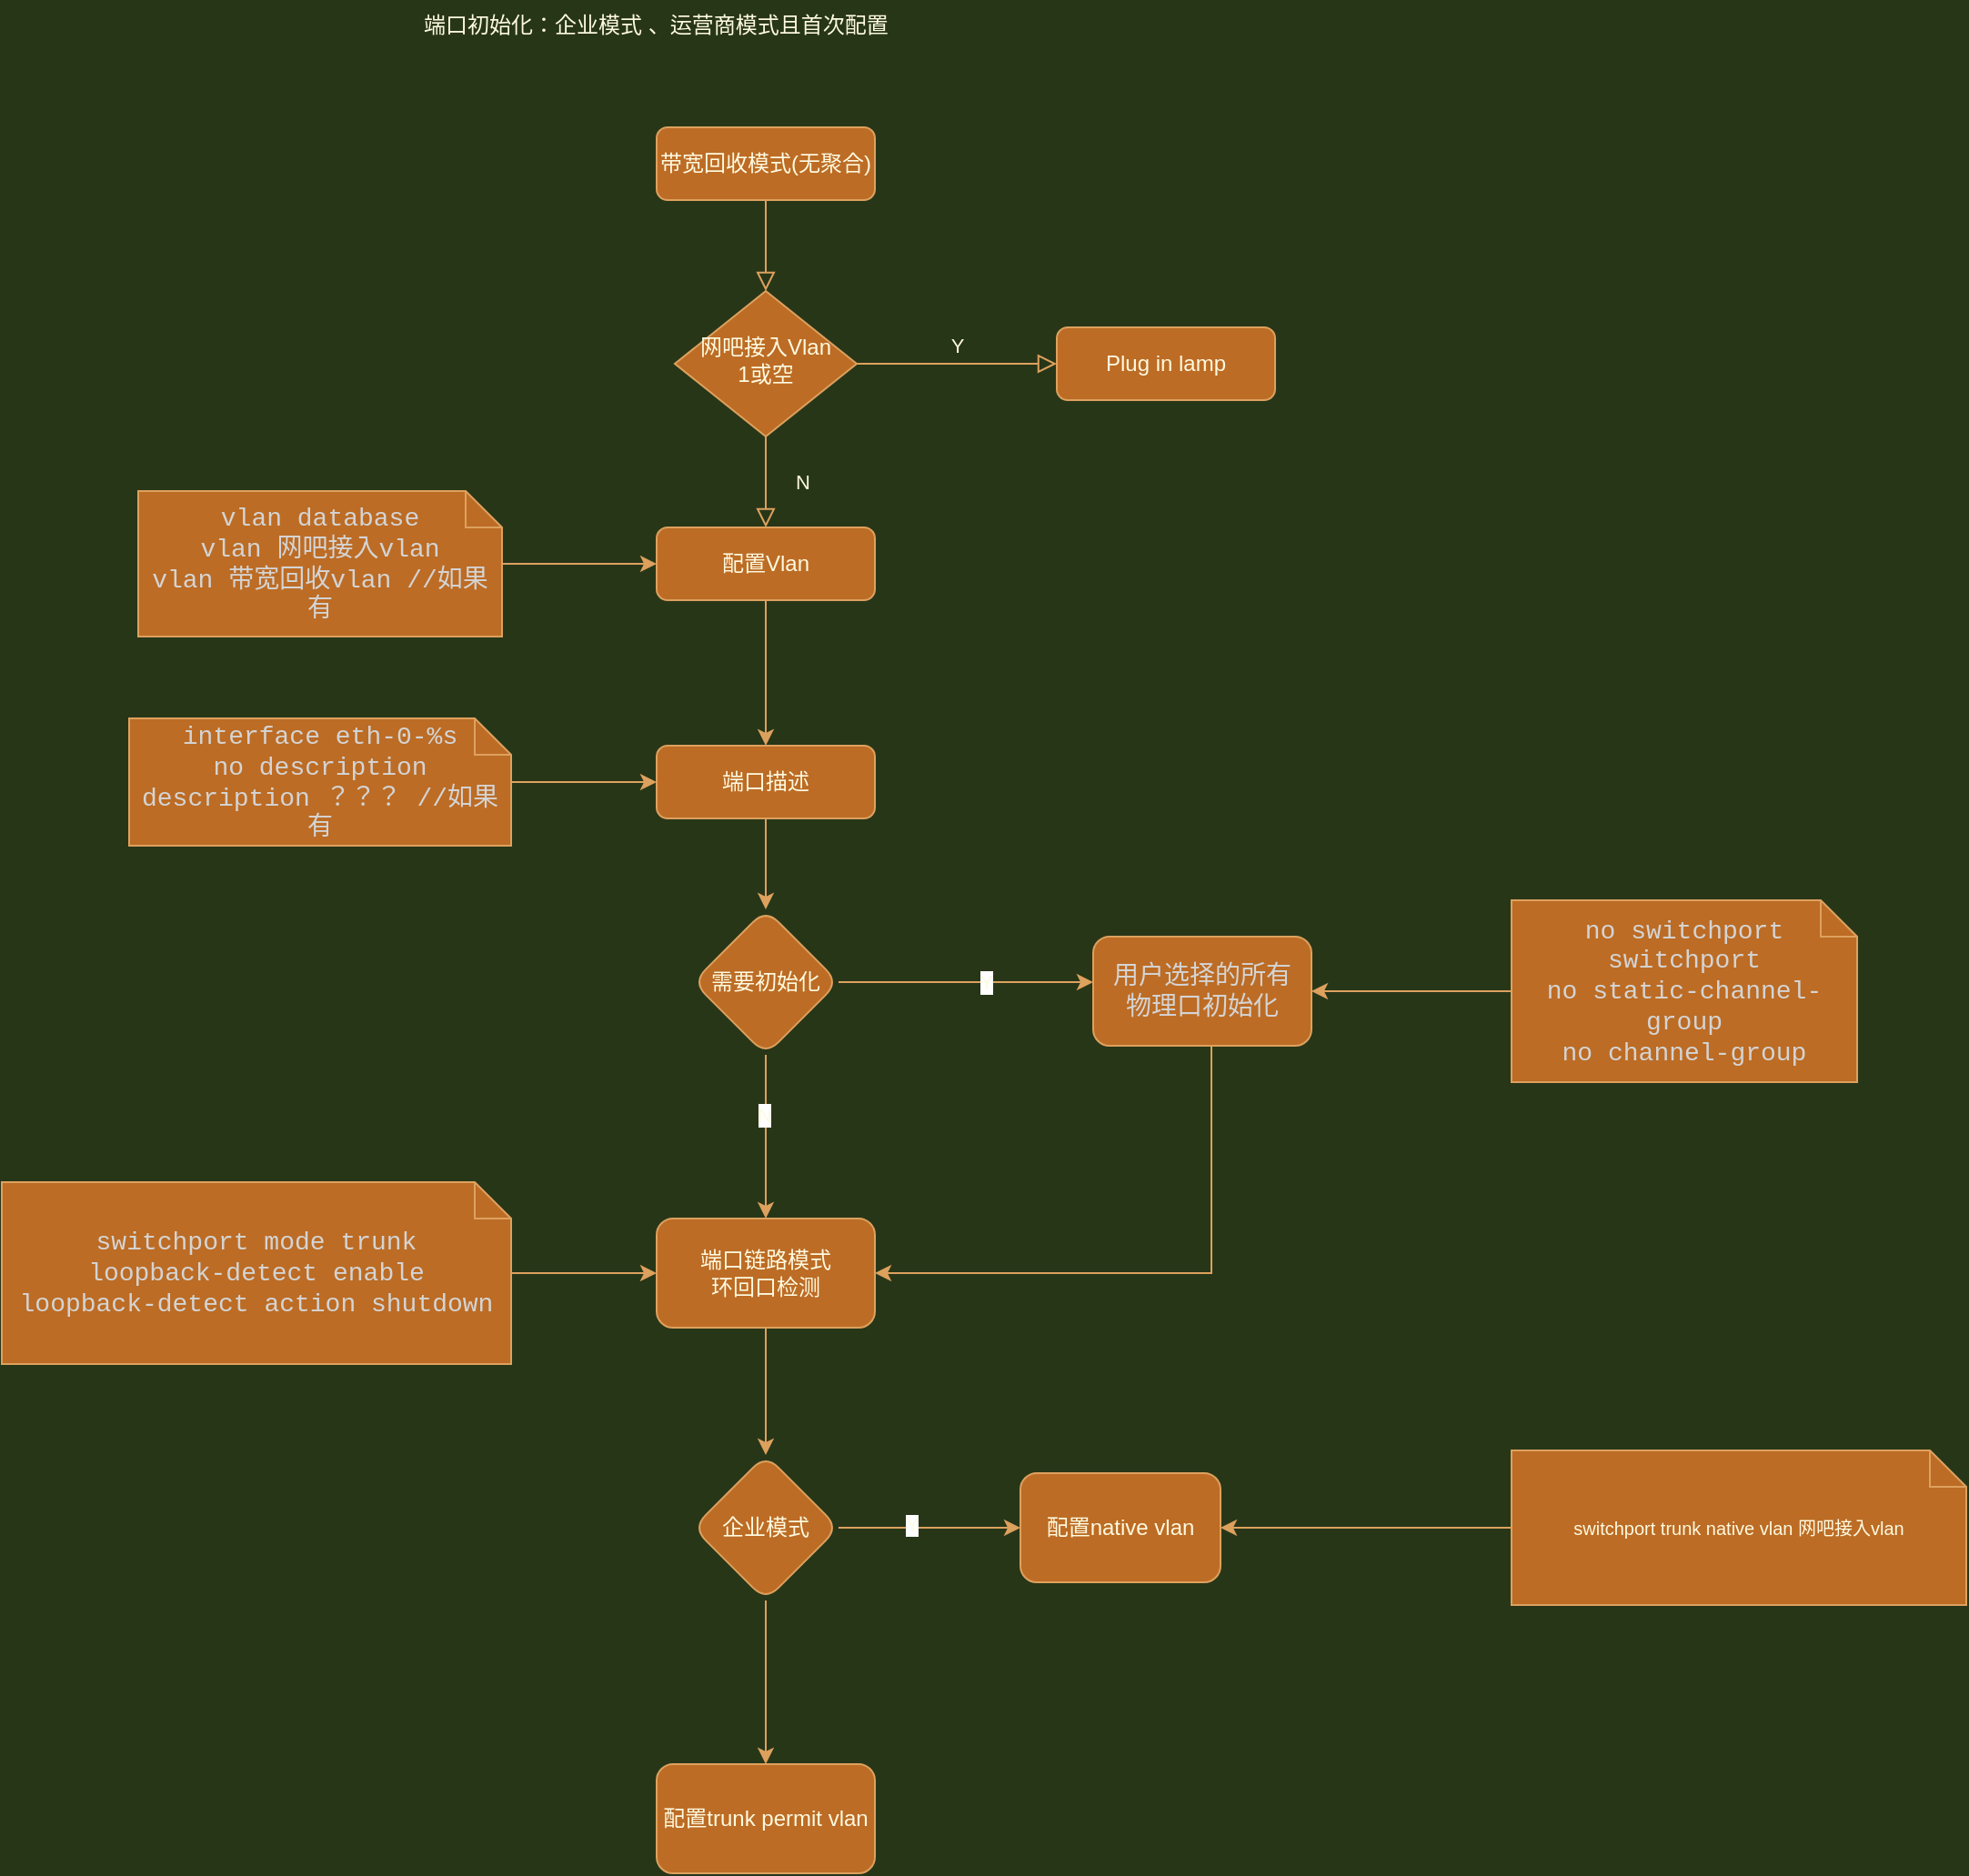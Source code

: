 <mxfile version="20.6.2" type="github">
  <diagram id="C5RBs43oDa-KdzZeNtuy" name="企业模式">
    <mxGraphModel dx="1974" dy="417" grid="1" gridSize="10" guides="1" tooltips="1" connect="1" arrows="1" fold="1" page="1" pageScale="1" pageWidth="827" pageHeight="1169" background="#283618" math="0" shadow="0">
      <root>
        <mxCell id="WIyWlLk6GJQsqaUBKTNV-0" />
        <mxCell id="WIyWlLk6GJQsqaUBKTNV-1" parent="WIyWlLk6GJQsqaUBKTNV-0" />
        <mxCell id="WIyWlLk6GJQsqaUBKTNV-2" value="" style="rounded=0;html=1;jettySize=auto;orthogonalLoop=1;fontSize=11;endArrow=block;endFill=0;endSize=8;strokeWidth=1;shadow=0;labelBackgroundColor=none;edgeStyle=orthogonalEdgeStyle;strokeColor=#DDA15E;fontColor=#FEFAE0;" parent="WIyWlLk6GJQsqaUBKTNV-1" source="WIyWlLk6GJQsqaUBKTNV-3" target="WIyWlLk6GJQsqaUBKTNV-6" edge="1">
          <mxGeometry relative="1" as="geometry" />
        </mxCell>
        <mxCell id="WIyWlLk6GJQsqaUBKTNV-3" value="带宽回收模式(无聚合)" style="rounded=1;whiteSpace=wrap;html=1;fontSize=12;glass=0;strokeWidth=1;shadow=0;fillColor=#BC6C25;strokeColor=#DDA15E;fontColor=#FEFAE0;" parent="WIyWlLk6GJQsqaUBKTNV-1" vertex="1">
          <mxGeometry x="160" y="80" width="120" height="40" as="geometry" />
        </mxCell>
        <mxCell id="WIyWlLk6GJQsqaUBKTNV-4" value="N" style="rounded=0;html=1;jettySize=auto;orthogonalLoop=1;fontSize=11;endArrow=block;endFill=0;endSize=8;strokeWidth=1;shadow=0;labelBackgroundColor=none;edgeStyle=orthogonalEdgeStyle;strokeColor=#DDA15E;fontColor=#FEFAE0;" parent="WIyWlLk6GJQsqaUBKTNV-1" source="WIyWlLk6GJQsqaUBKTNV-6" target="jYcGKKyAP8I1KN-inCQs-3" edge="1">
          <mxGeometry y="20" relative="1" as="geometry">
            <mxPoint as="offset" />
            <mxPoint x="220" y="330" as="targetPoint" />
          </mxGeometry>
        </mxCell>
        <mxCell id="WIyWlLk6GJQsqaUBKTNV-5" value="Y" style="edgeStyle=orthogonalEdgeStyle;rounded=0;html=1;jettySize=auto;orthogonalLoop=1;fontSize=11;endArrow=block;endFill=0;endSize=8;strokeWidth=1;shadow=0;labelBackgroundColor=none;strokeColor=#DDA15E;fontColor=#FEFAE0;" parent="WIyWlLk6GJQsqaUBKTNV-1" source="WIyWlLk6GJQsqaUBKTNV-6" target="WIyWlLk6GJQsqaUBKTNV-7" edge="1">
          <mxGeometry y="10" relative="1" as="geometry">
            <mxPoint as="offset" />
          </mxGeometry>
        </mxCell>
        <mxCell id="WIyWlLk6GJQsqaUBKTNV-6" value="网吧接入Vlan&lt;br&gt;1或空" style="rhombus;whiteSpace=wrap;html=1;shadow=0;fontFamily=Helvetica;fontSize=12;align=center;strokeWidth=1;spacing=6;spacingTop=-4;fillColor=#BC6C25;strokeColor=#DDA15E;fontColor=#FEFAE0;" parent="WIyWlLk6GJQsqaUBKTNV-1" vertex="1">
          <mxGeometry x="170" y="170" width="100" height="80" as="geometry" />
        </mxCell>
        <mxCell id="WIyWlLk6GJQsqaUBKTNV-7" value="Plug in lamp" style="rounded=1;whiteSpace=wrap;html=1;fontSize=12;glass=0;strokeWidth=1;shadow=0;fillColor=#BC6C25;strokeColor=#DDA15E;fontColor=#FEFAE0;" parent="WIyWlLk6GJQsqaUBKTNV-1" vertex="1">
          <mxGeometry x="380" y="190" width="120" height="40" as="geometry" />
        </mxCell>
        <mxCell id="jYcGKKyAP8I1KN-inCQs-1" value="端口初始化：企业模式 、运营商模式且首次配置" style="text;whiteSpace=wrap;html=1;fontColor=#FEFAE0;" vertex="1" parent="WIyWlLk6GJQsqaUBKTNV-1">
          <mxGeometry x="30" y="10" width="290" height="30" as="geometry" />
        </mxCell>
        <mxCell id="jYcGKKyAP8I1KN-inCQs-10" value="" style="edgeStyle=orthogonalEdgeStyle;rounded=0;orthogonalLoop=1;jettySize=auto;html=1;strokeColor=#DDA15E;fontColor=#FEFAE0;fillColor=#BC6C25;" edge="1" parent="WIyWlLk6GJQsqaUBKTNV-1" source="jYcGKKyAP8I1KN-inCQs-3" target="jYcGKKyAP8I1KN-inCQs-9">
          <mxGeometry relative="1" as="geometry" />
        </mxCell>
        <mxCell id="jYcGKKyAP8I1KN-inCQs-3" value="配置Vlan" style="rounded=1;whiteSpace=wrap;html=1;strokeColor=#DDA15E;fontColor=#FEFAE0;fillColor=#BC6C25;" vertex="1" parent="WIyWlLk6GJQsqaUBKTNV-1">
          <mxGeometry x="160" y="300" width="120" height="40" as="geometry" />
        </mxCell>
        <mxCell id="jYcGKKyAP8I1KN-inCQs-7" style="edgeStyle=orthogonalEdgeStyle;rounded=0;orthogonalLoop=1;jettySize=auto;html=1;entryX=0;entryY=0.5;entryDx=0;entryDy=0;strokeColor=#DDA15E;fontColor=#FEFAE0;fillColor=#BC6C25;" edge="1" parent="WIyWlLk6GJQsqaUBKTNV-1" source="jYcGKKyAP8I1KN-inCQs-6" target="jYcGKKyAP8I1KN-inCQs-3">
          <mxGeometry relative="1" as="geometry" />
        </mxCell>
        <mxCell id="jYcGKKyAP8I1KN-inCQs-6" value="&lt;div style=&quot;color: rgb(212, 212, 212); font-family: Consolas, &amp;quot;Courier New&amp;quot;, monospace; font-size: 14px;&quot;&gt;vlan database&lt;/div&gt;&lt;div style=&quot;color: rgb(212, 212, 212); font-family: Consolas, &amp;quot;Courier New&amp;quot;, monospace; font-size: 14px;&quot;&gt;vlan 网吧接入vlan&lt;/div&gt;&lt;div style=&quot;color: rgb(212, 212, 212); font-family: Consolas, &amp;quot;Courier New&amp;quot;, monospace; font-size: 14px;&quot;&gt;vlan 带宽回收vlan //如果有&lt;/div&gt;" style="shape=note;size=20;whiteSpace=wrap;html=1;strokeColor=#DDA15E;fontColor=#FEFAE0;fillColor=#BC6C25;" vertex="1" parent="WIyWlLk6GJQsqaUBKTNV-1">
          <mxGeometry x="-125" y="280" width="200" height="80" as="geometry" />
        </mxCell>
        <mxCell id="jYcGKKyAP8I1KN-inCQs-15" value="" style="edgeStyle=orthogonalEdgeStyle;rounded=0;orthogonalLoop=1;jettySize=auto;html=1;strokeColor=#DDA15E;fontColor=#FEFAE0;fillColor=#BC6C25;" edge="1" parent="WIyWlLk6GJQsqaUBKTNV-1" source="jYcGKKyAP8I1KN-inCQs-9" target="jYcGKKyAP8I1KN-inCQs-14">
          <mxGeometry relative="1" as="geometry" />
        </mxCell>
        <mxCell id="jYcGKKyAP8I1KN-inCQs-9" value="端口描述" style="whiteSpace=wrap;html=1;fillColor=#BC6C25;strokeColor=#DDA15E;fontColor=#FEFAE0;rounded=1;" vertex="1" parent="WIyWlLk6GJQsqaUBKTNV-1">
          <mxGeometry x="160" y="420" width="120" height="40" as="geometry" />
        </mxCell>
        <mxCell id="jYcGKKyAP8I1KN-inCQs-16" style="edgeStyle=orthogonalEdgeStyle;rounded=0;orthogonalLoop=1;jettySize=auto;html=1;strokeColor=#DDA15E;fontColor=#FEFAE0;fillColor=#BC6C25;" edge="1" parent="WIyWlLk6GJQsqaUBKTNV-1" source="jYcGKKyAP8I1KN-inCQs-11" target="jYcGKKyAP8I1KN-inCQs-9">
          <mxGeometry relative="1" as="geometry">
            <Array as="points" />
          </mxGeometry>
        </mxCell>
        <mxCell id="jYcGKKyAP8I1KN-inCQs-11" value="&lt;div style=&quot;color: rgb(212, 212, 212); font-family: Consolas, &amp;quot;Courier New&amp;quot;, monospace; font-size: 14px;&quot;&gt;&lt;br&gt;&lt;/div&gt;&lt;div style=&quot;color: rgb(212, 212, 212); font-family: Consolas, &amp;quot;Courier New&amp;quot;, monospace; font-size: 14px;&quot;&gt;&lt;br&gt;&lt;/div&gt;&lt;div style=&quot;color: rgb(212, 212, 212); font-family: Consolas, &amp;quot;Courier New&amp;quot;, monospace; font-size: 14px;&quot;&gt;interface eth-0-%s&lt;/div&gt;&lt;div style=&quot;color: rgb(212, 212, 212); font-family: Consolas, &amp;quot;Courier New&amp;quot;, monospace; font-size: 14px;&quot;&gt;no description&lt;/div&gt;&lt;div style=&quot;color: rgb(212, 212, 212); font-family: Consolas, &amp;quot;Courier New&amp;quot;, monospace; font-size: 14px;&quot;&gt;description ？？？ //如果有&lt;/div&gt;&lt;div style=&quot;color: rgb(212, 212, 212); font-family: Consolas, &amp;quot;Courier New&amp;quot;, monospace; font-size: 14px;&quot;&gt;&lt;br&gt;&lt;/div&gt;&lt;div style=&quot;color: rgb(212, 212, 212); font-family: Consolas, &amp;quot;Courier New&amp;quot;, monospace; font-size: 14px;&quot;&gt;&lt;br&gt;&lt;/div&gt;" style="shape=note;size=20;whiteSpace=wrap;html=1;strokeColor=#DDA15E;fontColor=#FEFAE0;fillColor=#BC6C25;" vertex="1" parent="WIyWlLk6GJQsqaUBKTNV-1">
          <mxGeometry x="-130" y="405" width="210" height="70" as="geometry" />
        </mxCell>
        <mxCell id="jYcGKKyAP8I1KN-inCQs-19" value="" style="edgeStyle=orthogonalEdgeStyle;rounded=0;orthogonalLoop=1;jettySize=auto;html=1;strokeColor=#DDA15E;fontColor=#FEFAE0;fillColor=#BC6C25;" edge="1" parent="WIyWlLk6GJQsqaUBKTNV-1" source="jYcGKKyAP8I1KN-inCQs-14" target="jYcGKKyAP8I1KN-inCQs-18">
          <mxGeometry relative="1" as="geometry">
            <Array as="points">
              <mxPoint x="320" y="550" />
              <mxPoint x="320" y="550" />
            </Array>
          </mxGeometry>
        </mxCell>
        <mxCell id="jYcGKKyAP8I1KN-inCQs-20" value="Y" style="edgeLabel;html=1;align=center;verticalAlign=middle;resizable=0;points=[];fontColor=#FEFAE0;" vertex="1" connectable="0" parent="jYcGKKyAP8I1KN-inCQs-19">
          <mxGeometry x="0.337" relative="1" as="geometry">
            <mxPoint x="-13" as="offset" />
          </mxGeometry>
        </mxCell>
        <mxCell id="jYcGKKyAP8I1KN-inCQs-22" value="" style="edgeStyle=orthogonalEdgeStyle;rounded=0;orthogonalLoop=1;jettySize=auto;html=1;strokeColor=#DDA15E;fontColor=#FEFAE0;fillColor=#BC6C25;" edge="1" parent="WIyWlLk6GJQsqaUBKTNV-1" source="jYcGKKyAP8I1KN-inCQs-14" target="jYcGKKyAP8I1KN-inCQs-21">
          <mxGeometry relative="1" as="geometry" />
        </mxCell>
        <mxCell id="jYcGKKyAP8I1KN-inCQs-23" value="N" style="edgeLabel;html=1;align=center;verticalAlign=middle;resizable=0;points=[];fontColor=#FEFAE0;" vertex="1" connectable="0" parent="jYcGKKyAP8I1KN-inCQs-22">
          <mxGeometry x="-0.268" y="-1" relative="1" as="geometry">
            <mxPoint as="offset" />
          </mxGeometry>
        </mxCell>
        <mxCell id="jYcGKKyAP8I1KN-inCQs-14" value="需要初始化" style="rhombus;whiteSpace=wrap;html=1;fillColor=#BC6C25;strokeColor=#DDA15E;fontColor=#FEFAE0;rounded=1;" vertex="1" parent="WIyWlLk6GJQsqaUBKTNV-1">
          <mxGeometry x="180" y="510" width="80" height="80" as="geometry" />
        </mxCell>
        <mxCell id="jYcGKKyAP8I1KN-inCQs-24" style="edgeStyle=orthogonalEdgeStyle;rounded=0;orthogonalLoop=1;jettySize=auto;html=1;entryX=1;entryY=0.5;entryDx=0;entryDy=0;strokeColor=#DDA15E;fontColor=#FEFAE0;fillColor=#BC6C25;" edge="1" parent="WIyWlLk6GJQsqaUBKTNV-1" source="jYcGKKyAP8I1KN-inCQs-18" target="jYcGKKyAP8I1KN-inCQs-21">
          <mxGeometry relative="1" as="geometry">
            <Array as="points">
              <mxPoint x="465" y="710" />
            </Array>
          </mxGeometry>
        </mxCell>
        <mxCell id="jYcGKKyAP8I1KN-inCQs-18" value="&lt;div style=&quot;color: rgb(212, 212, 212); font-family: Consolas, &amp;quot;Courier New&amp;quot;, monospace; font-size: 14px;&quot;&gt;&lt;/div&gt;&lt;font face=&quot;Consolas, Courier New, monospace&quot; color=&quot;#d4d4d4&quot;&gt;&lt;span style=&quot;font-size: 14px;&quot;&gt;用户选择的所有&lt;br&gt;物理口初始化&lt;/span&gt;&lt;/font&gt;" style="whiteSpace=wrap;html=1;fillColor=#BC6C25;strokeColor=#DDA15E;fontColor=#FEFAE0;rounded=1;" vertex="1" parent="WIyWlLk6GJQsqaUBKTNV-1">
          <mxGeometry x="400" y="525" width="120" height="60" as="geometry" />
        </mxCell>
        <mxCell id="jYcGKKyAP8I1KN-inCQs-31" value="" style="edgeStyle=orthogonalEdgeStyle;rounded=0;orthogonalLoop=1;jettySize=auto;html=1;strokeColor=#DDA15E;fontSize=10;fontColor=#FEFAE0;fillColor=#BC6C25;" edge="1" parent="WIyWlLk6GJQsqaUBKTNV-1" source="jYcGKKyAP8I1KN-inCQs-21" target="jYcGKKyAP8I1KN-inCQs-30">
          <mxGeometry relative="1" as="geometry" />
        </mxCell>
        <mxCell id="jYcGKKyAP8I1KN-inCQs-21" value="端口链路模式&lt;br&gt;环回口检测" style="whiteSpace=wrap;html=1;fillColor=#BC6C25;strokeColor=#DDA15E;fontColor=#FEFAE0;rounded=1;" vertex="1" parent="WIyWlLk6GJQsqaUBKTNV-1">
          <mxGeometry x="160" y="680" width="120" height="60" as="geometry" />
        </mxCell>
        <mxCell id="jYcGKKyAP8I1KN-inCQs-26" style="edgeStyle=orthogonalEdgeStyle;rounded=0;orthogonalLoop=1;jettySize=auto;html=1;entryX=0;entryY=0.5;entryDx=0;entryDy=0;strokeColor=#DDA15E;fontColor=#FEFAE0;fillColor=#BC6C25;" edge="1" parent="WIyWlLk6GJQsqaUBKTNV-1" source="jYcGKKyAP8I1KN-inCQs-25" target="jYcGKKyAP8I1KN-inCQs-21">
          <mxGeometry relative="1" as="geometry" />
        </mxCell>
        <mxCell id="jYcGKKyAP8I1KN-inCQs-25" value="&lt;div style=&quot;color: rgb(212, 212, 212); font-family: Consolas, &amp;quot;Courier New&amp;quot;, monospace; font-size: 14px;&quot;&gt;switchport mode trunk&lt;/div&gt;&lt;div style=&quot;color: rgb(212, 212, 212); font-family: Consolas, &amp;quot;Courier New&amp;quot;, monospace; font-size: 14px;&quot;&gt;loopback-detect enable&lt;/div&gt;&lt;div style=&quot;color: rgb(212, 212, 212); font-family: Consolas, &amp;quot;Courier New&amp;quot;, monospace; font-size: 14px;&quot;&gt;loopback-detect action shutdown&lt;/div&gt;" style="shape=note;size=20;whiteSpace=wrap;html=1;strokeColor=#DDA15E;fontColor=#FEFAE0;fillColor=#BC6C25;" vertex="1" parent="WIyWlLk6GJQsqaUBKTNV-1">
          <mxGeometry x="-200" y="660" width="280" height="100" as="geometry" />
        </mxCell>
        <mxCell id="jYcGKKyAP8I1KN-inCQs-28" style="edgeStyle=orthogonalEdgeStyle;rounded=0;orthogonalLoop=1;jettySize=auto;html=1;entryX=1;entryY=0.5;entryDx=0;entryDy=0;strokeColor=#DDA15E;fontColor=#FEFAE0;fillColor=#BC6C25;" edge="1" parent="WIyWlLk6GJQsqaUBKTNV-1" source="jYcGKKyAP8I1KN-inCQs-27" target="jYcGKKyAP8I1KN-inCQs-18">
          <mxGeometry relative="1" as="geometry" />
        </mxCell>
        <mxCell id="jYcGKKyAP8I1KN-inCQs-27" value="&lt;div style=&quot;color: rgb(212, 212, 212); font-family: Consolas, &amp;quot;Courier New&amp;quot;, monospace; font-size: 14px;&quot;&gt;no switchport&lt;/div&gt;&lt;div style=&quot;color: rgb(212, 212, 212); font-family: Consolas, &amp;quot;Courier New&amp;quot;, monospace; font-size: 14px;&quot;&gt;switchport&lt;/div&gt;&lt;div style=&quot;color: rgb(212, 212, 212); font-family: Consolas, &amp;quot;Courier New&amp;quot;, monospace; font-size: 14px;&quot;&gt;no static-channel-group&lt;/div&gt;&lt;div style=&quot;color: rgb(212, 212, 212); font-family: Consolas, &amp;quot;Courier New&amp;quot;, monospace; font-size: 14px;&quot;&gt;no channel-group&lt;/div&gt;" style="shape=note;size=20;whiteSpace=wrap;html=1;strokeColor=#DDA15E;fontColor=#FEFAE0;fillColor=#BC6C25;" vertex="1" parent="WIyWlLk6GJQsqaUBKTNV-1">
          <mxGeometry x="630" y="505" width="190" height="100" as="geometry" />
        </mxCell>
        <mxCell id="jYcGKKyAP8I1KN-inCQs-33" value="" style="edgeStyle=orthogonalEdgeStyle;rounded=0;orthogonalLoop=1;jettySize=auto;html=1;strokeColor=#DDA15E;fontSize=10;fontColor=#FEFAE0;fillColor=#BC6C25;" edge="1" parent="WIyWlLk6GJQsqaUBKTNV-1" source="jYcGKKyAP8I1KN-inCQs-30" target="jYcGKKyAP8I1KN-inCQs-32">
          <mxGeometry relative="1" as="geometry">
            <Array as="points">
              <mxPoint x="310" y="850" />
              <mxPoint x="310" y="850" />
            </Array>
          </mxGeometry>
        </mxCell>
        <mxCell id="jYcGKKyAP8I1KN-inCQs-37" value="Y" style="edgeLabel;html=1;align=center;verticalAlign=middle;resizable=0;points=[];fontSize=10;fontColor=#FEFAE0;" vertex="1" connectable="0" parent="jYcGKKyAP8I1KN-inCQs-33">
          <mxGeometry x="-0.205" y="2" relative="1" as="geometry">
            <mxPoint as="offset" />
          </mxGeometry>
        </mxCell>
        <mxCell id="jYcGKKyAP8I1KN-inCQs-40" value="" style="edgeStyle=orthogonalEdgeStyle;rounded=0;orthogonalLoop=1;jettySize=auto;html=1;strokeColor=#DDA15E;fontSize=10;fontColor=#FEFAE0;fillColor=#BC6C25;" edge="1" parent="WIyWlLk6GJQsqaUBKTNV-1" source="jYcGKKyAP8I1KN-inCQs-30" target="jYcGKKyAP8I1KN-inCQs-39">
          <mxGeometry relative="1" as="geometry" />
        </mxCell>
        <mxCell id="jYcGKKyAP8I1KN-inCQs-30" value="企业模式" style="rhombus;whiteSpace=wrap;html=1;fillColor=#BC6C25;strokeColor=#DDA15E;fontColor=#FEFAE0;rounded=1;" vertex="1" parent="WIyWlLk6GJQsqaUBKTNV-1">
          <mxGeometry x="180" y="810" width="80" height="80" as="geometry" />
        </mxCell>
        <mxCell id="jYcGKKyAP8I1KN-inCQs-32" value="配置native vlan" style="whiteSpace=wrap;html=1;fillColor=#BC6C25;strokeColor=#DDA15E;fontColor=#FEFAE0;rounded=1;" vertex="1" parent="WIyWlLk6GJQsqaUBKTNV-1">
          <mxGeometry x="360" y="820" width="110" height="60" as="geometry" />
        </mxCell>
        <mxCell id="jYcGKKyAP8I1KN-inCQs-35" style="edgeStyle=orthogonalEdgeStyle;rounded=0;orthogonalLoop=1;jettySize=auto;html=1;strokeColor=#DDA15E;fontSize=10;fontColor=#FEFAE0;fillColor=#BC6C25;" edge="1" parent="WIyWlLk6GJQsqaUBKTNV-1" source="jYcGKKyAP8I1KN-inCQs-34" target="jYcGKKyAP8I1KN-inCQs-32">
          <mxGeometry relative="1" as="geometry" />
        </mxCell>
        <mxCell id="jYcGKKyAP8I1KN-inCQs-34" value="&lt;span style=&quot;font-size: 10px;&quot;&gt;switchport trunk native vlan 网吧接入vlan&lt;/span&gt;" style="shape=note;size=20;whiteSpace=wrap;html=1;strokeColor=#DDA15E;fontSize=10;fontColor=#FEFAE0;fillColor=#BC6C25;" vertex="1" parent="WIyWlLk6GJQsqaUBKTNV-1">
          <mxGeometry x="630" y="807.5" width="250" height="85" as="geometry" />
        </mxCell>
        <mxCell id="jYcGKKyAP8I1KN-inCQs-39" value="配置trunk permit vlan" style="whiteSpace=wrap;html=1;fillColor=#BC6C25;strokeColor=#DDA15E;fontColor=#FEFAE0;rounded=1;" vertex="1" parent="WIyWlLk6GJQsqaUBKTNV-1">
          <mxGeometry x="160" y="980" width="120" height="60" as="geometry" />
        </mxCell>
      </root>
    </mxGraphModel>
  </diagram>
</mxfile>
